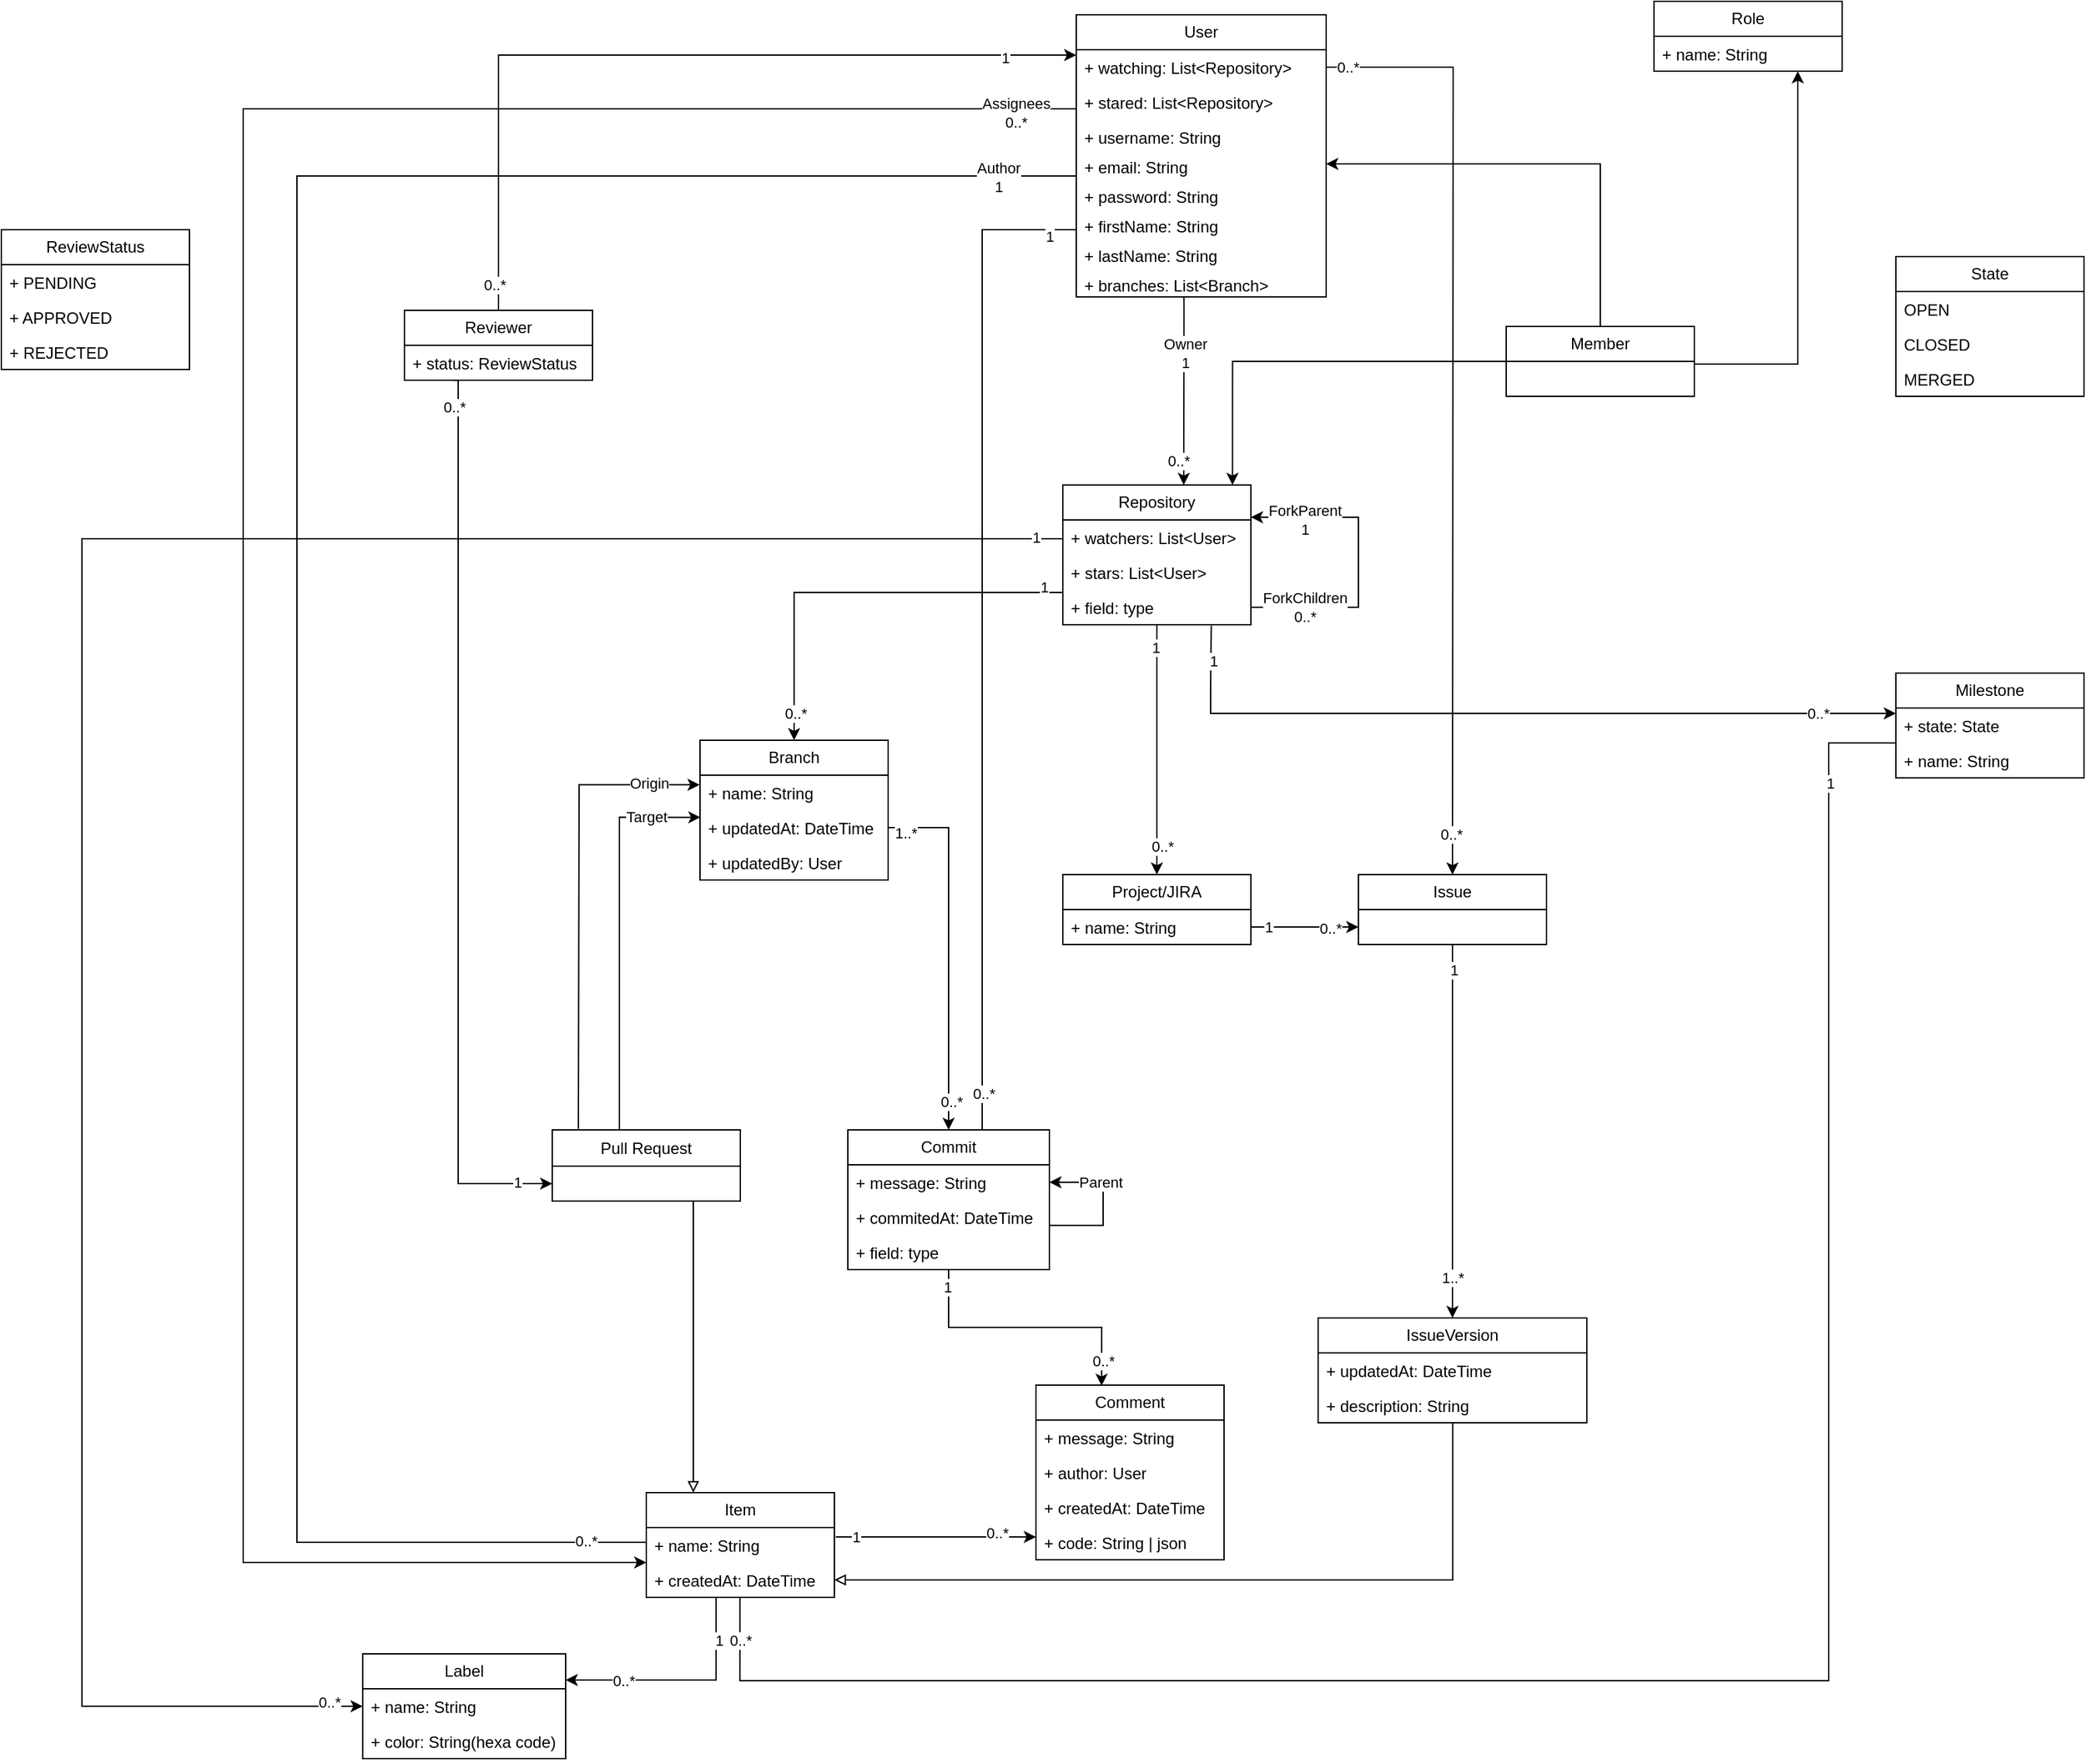 <mxfile version="22.1.3" type="device">
  <diagram name="Page-1" id="i4_U1cXqHcpWpxqeKyIZ">
    <mxGraphModel dx="2670" dy="1989" grid="1" gridSize="10" guides="1" tooltips="1" connect="1" arrows="1" fold="1" page="1" pageScale="1" pageWidth="827" pageHeight="1169" math="0" shadow="0">
      <root>
        <mxCell id="0" />
        <mxCell id="1" parent="0" />
        <mxCell id="jPxoMpEkEuvEAAqvPKsb-134" style="edgeStyle=orthogonalEdgeStyle;rounded=0;orthogonalLoop=1;jettySize=auto;html=1;entryX=0;entryY=0;entryDx=0;entryDy=0;entryPerimeter=0;" parent="1" source="jPxoMpEkEuvEAAqvPKsb-1" target="jPxoMpEkEuvEAAqvPKsb-99" edge="1">
          <mxGeometry relative="1" as="geometry">
            <Array as="points">
              <mxPoint x="-200" y="-230" />
              <mxPoint x="-200" y="852" />
            </Array>
          </mxGeometry>
        </mxCell>
        <mxCell id="jPxoMpEkEuvEAAqvPKsb-139" value="Assignees&lt;br&gt;0..*" style="edgeLabel;html=1;align=center;verticalAlign=middle;resizable=0;points=[];" parent="jPxoMpEkEuvEAAqvPKsb-134" connectable="0" vertex="1">
          <mxGeometry x="-0.954" y="3" relative="1" as="geometry">
            <mxPoint x="1" as="offset" />
          </mxGeometry>
        </mxCell>
        <mxCell id="jPxoMpEkEuvEAAqvPKsb-1" value="User" style="swimlane;fontStyle=0;childLayout=stackLayout;horizontal=1;startSize=26;fillColor=none;horizontalStack=0;resizeParent=1;resizeParentMax=0;resizeLast=0;collapsible=1;marginBottom=0;whiteSpace=wrap;html=1;" parent="1" vertex="1">
          <mxGeometry x="420" y="-300" width="186" height="210" as="geometry" />
        </mxCell>
        <mxCell id="jPxoMpEkEuvEAAqvPKsb-2" value="+ watching: List&amp;lt;Repository&amp;gt;&amp;nbsp;" style="text;strokeColor=none;fillColor=none;align=left;verticalAlign=top;spacingLeft=4;spacingRight=4;overflow=hidden;rotatable=0;points=[[0,0.5],[1,0.5]];portConstraint=eastwest;whiteSpace=wrap;html=1;" parent="jPxoMpEkEuvEAAqvPKsb-1" vertex="1">
          <mxGeometry y="26" width="186" height="26" as="geometry" />
        </mxCell>
        <mxCell id="jPxoMpEkEuvEAAqvPKsb-3" value="+ stared: List&amp;lt;Repository&amp;gt;" style="text;strokeColor=none;fillColor=none;align=left;verticalAlign=top;spacingLeft=4;spacingRight=4;overflow=hidden;rotatable=0;points=[[0,0.5],[1,0.5]];portConstraint=eastwest;whiteSpace=wrap;html=1;" parent="jPxoMpEkEuvEAAqvPKsb-1" vertex="1">
          <mxGeometry y="52" width="186" height="26" as="geometry" />
        </mxCell>
        <mxCell id="jPxoMpEkEuvEAAqvPKsb-4" value="+ username: String&lt;br&gt;" style="text;strokeColor=none;fillColor=none;align=left;verticalAlign=top;spacingLeft=4;spacingRight=4;overflow=hidden;rotatable=0;points=[[0,0.5],[1,0.5]];portConstraint=eastwest;whiteSpace=wrap;html=1;" parent="jPxoMpEkEuvEAAqvPKsb-1" vertex="1">
          <mxGeometry y="78" width="186" height="22" as="geometry" />
        </mxCell>
        <mxCell id="jPxoMpEkEuvEAAqvPKsb-163" value="+ email: String" style="text;strokeColor=none;fillColor=none;align=left;verticalAlign=top;spacingLeft=4;spacingRight=4;overflow=hidden;rotatable=0;points=[[0,0.5],[1,0.5]];portConstraint=eastwest;whiteSpace=wrap;html=1;" parent="jPxoMpEkEuvEAAqvPKsb-1" vertex="1">
          <mxGeometry y="100" width="186" height="22" as="geometry" />
        </mxCell>
        <mxCell id="jPxoMpEkEuvEAAqvPKsb-164" value="+ password: String" style="text;strokeColor=none;fillColor=none;align=left;verticalAlign=top;spacingLeft=4;spacingRight=4;overflow=hidden;rotatable=0;points=[[0,0.5],[1,0.5]];portConstraint=eastwest;whiteSpace=wrap;html=1;" parent="jPxoMpEkEuvEAAqvPKsb-1" vertex="1">
          <mxGeometry y="122" width="186" height="22" as="geometry" />
        </mxCell>
        <mxCell id="jPxoMpEkEuvEAAqvPKsb-165" value="+ firstName: String" style="text;strokeColor=none;fillColor=none;align=left;verticalAlign=top;spacingLeft=4;spacingRight=4;overflow=hidden;rotatable=0;points=[[0,0.5],[1,0.5]];portConstraint=eastwest;whiteSpace=wrap;html=1;" parent="jPxoMpEkEuvEAAqvPKsb-1" vertex="1">
          <mxGeometry y="144" width="186" height="22" as="geometry" />
        </mxCell>
        <mxCell id="jPxoMpEkEuvEAAqvPKsb-166" value="+ lastName: String" style="text;strokeColor=none;fillColor=none;align=left;verticalAlign=top;spacingLeft=4;spacingRight=4;overflow=hidden;rotatable=0;points=[[0,0.5],[1,0.5]];portConstraint=eastwest;whiteSpace=wrap;html=1;" parent="jPxoMpEkEuvEAAqvPKsb-1" vertex="1">
          <mxGeometry y="166" width="186" height="22" as="geometry" />
        </mxCell>
        <mxCell id="VpDxtrahL_nYta1oVS0N-8" value="+ branches: List&amp;lt;Branch&amp;gt;" style="text;strokeColor=none;fillColor=none;align=left;verticalAlign=top;spacingLeft=4;spacingRight=4;overflow=hidden;rotatable=0;points=[[0,0.5],[1,0.5]];portConstraint=eastwest;whiteSpace=wrap;html=1;" parent="jPxoMpEkEuvEAAqvPKsb-1" vertex="1">
          <mxGeometry y="188" width="186" height="22" as="geometry" />
        </mxCell>
        <mxCell id="jPxoMpEkEuvEAAqvPKsb-57" style="edgeStyle=orthogonalEdgeStyle;rounded=0;orthogonalLoop=1;jettySize=auto;html=1;entryX=0.5;entryY=0;entryDx=0;entryDy=0;" parent="1" source="jPxoMpEkEuvEAAqvPKsb-5" target="jPxoMpEkEuvEAAqvPKsb-53" edge="1">
          <mxGeometry relative="1" as="geometry" />
        </mxCell>
        <mxCell id="jPxoMpEkEuvEAAqvPKsb-69" value="0..*" style="edgeLabel;html=1;align=center;verticalAlign=middle;resizable=0;points=[];" parent="jPxoMpEkEuvEAAqvPKsb-57" connectable="0" vertex="1">
          <mxGeometry x="0.776" y="4" relative="1" as="geometry">
            <mxPoint as="offset" />
          </mxGeometry>
        </mxCell>
        <mxCell id="VpDxtrahL_nYta1oVS0N-3" value="1" style="edgeLabel;html=1;align=center;verticalAlign=middle;resizable=0;points=[];" parent="jPxoMpEkEuvEAAqvPKsb-57" connectable="0" vertex="1">
          <mxGeometry x="-0.823" y="-1" relative="1" as="geometry">
            <mxPoint as="offset" />
          </mxGeometry>
        </mxCell>
        <mxCell id="jPxoMpEkEuvEAAqvPKsb-75" style="edgeStyle=orthogonalEdgeStyle;rounded=0;orthogonalLoop=1;jettySize=auto;html=1;entryX=0.5;entryY=0;entryDx=0;entryDy=0;" parent="1" source="jPxoMpEkEuvEAAqvPKsb-5" target="jPxoMpEkEuvEAAqvPKsb-37" edge="1">
          <mxGeometry relative="1" as="geometry">
            <Array as="points">
              <mxPoint x="210" y="130" />
            </Array>
          </mxGeometry>
        </mxCell>
        <mxCell id="jPxoMpEkEuvEAAqvPKsb-76" value="1" style="edgeLabel;html=1;align=center;verticalAlign=middle;resizable=0;points=[];" parent="jPxoMpEkEuvEAAqvPKsb-75" connectable="0" vertex="1">
          <mxGeometry x="-0.911" y="-4" relative="1" as="geometry">
            <mxPoint as="offset" />
          </mxGeometry>
        </mxCell>
        <mxCell id="jPxoMpEkEuvEAAqvPKsb-77" value="0..*" style="edgeLabel;html=1;align=center;verticalAlign=middle;resizable=0;points=[];" parent="jPxoMpEkEuvEAAqvPKsb-75" connectable="0" vertex="1">
          <mxGeometry x="0.87" y="1" relative="1" as="geometry">
            <mxPoint as="offset" />
          </mxGeometry>
        </mxCell>
        <mxCell id="jPxoMpEkEuvEAAqvPKsb-110" style="edgeStyle=orthogonalEdgeStyle;rounded=0;orthogonalLoop=1;jettySize=auto;html=1;entryX=0;entryY=0.5;entryDx=0;entryDy=0;" parent="1" source="jPxoMpEkEuvEAAqvPKsb-5" target="jPxoMpEkEuvEAAqvPKsb-34" edge="1">
          <mxGeometry relative="1" as="geometry">
            <mxPoint x="-70" y="430" as="targetPoint" />
            <Array as="points">
              <mxPoint x="-320" y="90" />
              <mxPoint x="-320" y="959" />
            </Array>
          </mxGeometry>
        </mxCell>
        <mxCell id="VpDxtrahL_nYta1oVS0N-1" value="0..*" style="edgeLabel;html=1;align=center;verticalAlign=middle;resizable=0;points=[];" parent="jPxoMpEkEuvEAAqvPKsb-110" connectable="0" vertex="1">
          <mxGeometry x="0.972" y="3" relative="1" as="geometry">
            <mxPoint as="offset" />
          </mxGeometry>
        </mxCell>
        <mxCell id="VpDxtrahL_nYta1oVS0N-2" value="1" style="edgeLabel;html=1;align=center;verticalAlign=middle;resizable=0;points=[];" parent="jPxoMpEkEuvEAAqvPKsb-110" connectable="0" vertex="1">
          <mxGeometry x="-0.978" y="-1" relative="1" as="geometry">
            <mxPoint as="offset" />
          </mxGeometry>
        </mxCell>
        <mxCell id="jPxoMpEkEuvEAAqvPKsb-5" value="Repository" style="swimlane;fontStyle=0;childLayout=stackLayout;horizontal=1;startSize=26;fillColor=none;horizontalStack=0;resizeParent=1;resizeParentMax=0;resizeLast=0;collapsible=1;marginBottom=0;whiteSpace=wrap;html=1;" parent="1" vertex="1">
          <mxGeometry x="410" y="50" width="140" height="104" as="geometry" />
        </mxCell>
        <mxCell id="jPxoMpEkEuvEAAqvPKsb-6" value="+ watchers: List&amp;lt;User&amp;gt;" style="text;strokeColor=none;fillColor=none;align=left;verticalAlign=top;spacingLeft=4;spacingRight=4;overflow=hidden;rotatable=0;points=[[0,0.5],[1,0.5]];portConstraint=eastwest;whiteSpace=wrap;html=1;" parent="jPxoMpEkEuvEAAqvPKsb-5" vertex="1">
          <mxGeometry y="26" width="140" height="26" as="geometry" />
        </mxCell>
        <mxCell id="jPxoMpEkEuvEAAqvPKsb-7" value="+ stars: List&amp;lt;User&amp;gt;" style="text;strokeColor=none;fillColor=none;align=left;verticalAlign=top;spacingLeft=4;spacingRight=4;overflow=hidden;rotatable=0;points=[[0,0.5],[1,0.5]];portConstraint=eastwest;whiteSpace=wrap;html=1;" parent="jPxoMpEkEuvEAAqvPKsb-5" vertex="1">
          <mxGeometry y="52" width="140" height="26" as="geometry" />
        </mxCell>
        <mxCell id="jPxoMpEkEuvEAAqvPKsb-8" value="+ field: type" style="text;strokeColor=none;fillColor=none;align=left;verticalAlign=top;spacingLeft=4;spacingRight=4;overflow=hidden;rotatable=0;points=[[0,0.5],[1,0.5]];portConstraint=eastwest;whiteSpace=wrap;html=1;" parent="jPxoMpEkEuvEAAqvPKsb-5" vertex="1">
          <mxGeometry y="78" width="140" height="26" as="geometry" />
        </mxCell>
        <mxCell id="jPxoMpEkEuvEAAqvPKsb-158" style="edgeStyle=orthogonalEdgeStyle;rounded=0;orthogonalLoop=1;jettySize=auto;html=1;exitX=1;exitY=0.5;exitDx=0;exitDy=0;" parent="jPxoMpEkEuvEAAqvPKsb-5" source="jPxoMpEkEuvEAAqvPKsb-8" edge="1">
          <mxGeometry relative="1" as="geometry">
            <mxPoint x="140" y="24" as="targetPoint" />
            <Array as="points">
              <mxPoint x="220" y="91" />
              <mxPoint x="220" y="24" />
            </Array>
          </mxGeometry>
        </mxCell>
        <mxCell id="jPxoMpEkEuvEAAqvPKsb-159" value="ForkParent&lt;br&gt;1" style="edgeLabel;html=1;align=center;verticalAlign=middle;resizable=0;points=[];" parent="jPxoMpEkEuvEAAqvPKsb-158" connectable="0" vertex="1">
          <mxGeometry x="0.819" y="1" relative="1" as="geometry">
            <mxPoint x="19" y="1" as="offset" />
          </mxGeometry>
        </mxCell>
        <mxCell id="jPxoMpEkEuvEAAqvPKsb-162" value="ForkChildren&lt;br&gt;0..*" style="edgeLabel;html=1;align=center;verticalAlign=middle;resizable=0;points=[];" parent="jPxoMpEkEuvEAAqvPKsb-158" connectable="0" vertex="1">
          <mxGeometry x="-0.896" relative="1" as="geometry">
            <mxPoint x="28" as="offset" />
          </mxGeometry>
        </mxCell>
        <mxCell id="jPxoMpEkEuvEAAqvPKsb-127" style="edgeStyle=orthogonalEdgeStyle;rounded=0;orthogonalLoop=1;jettySize=auto;html=1;endArrow=none;endFill=0;" parent="1" source="jPxoMpEkEuvEAAqvPKsb-9" edge="1">
          <mxGeometry relative="1" as="geometry">
            <Array as="points">
              <mxPoint x="350" y="-140" />
              <mxPoint x="420" y="-140" />
            </Array>
            <mxPoint x="420" y="-140" as="targetPoint" />
          </mxGeometry>
        </mxCell>
        <mxCell id="jPxoMpEkEuvEAAqvPKsb-128" value="0..*" style="edgeLabel;html=1;align=center;verticalAlign=middle;resizable=0;points=[];" parent="jPxoMpEkEuvEAAqvPKsb-127" connectable="0" vertex="1">
          <mxGeometry x="-0.927" y="-1" relative="1" as="geometry">
            <mxPoint as="offset" />
          </mxGeometry>
        </mxCell>
        <mxCell id="jPxoMpEkEuvEAAqvPKsb-129" value="1" style="edgeLabel;html=1;align=center;verticalAlign=middle;resizable=0;points=[];" parent="jPxoMpEkEuvEAAqvPKsb-127" connectable="0" vertex="1">
          <mxGeometry x="0.945" y="-5" relative="1" as="geometry">
            <mxPoint as="offset" />
          </mxGeometry>
        </mxCell>
        <mxCell id="jPxoMpEkEuvEAAqvPKsb-9" value="Commit" style="swimlane;fontStyle=0;childLayout=stackLayout;horizontal=1;startSize=26;fillColor=none;horizontalStack=0;resizeParent=1;resizeParentMax=0;resizeLast=0;collapsible=1;marginBottom=0;whiteSpace=wrap;html=1;" parent="1" vertex="1">
          <mxGeometry x="250" y="530" width="150" height="104" as="geometry" />
        </mxCell>
        <mxCell id="jPxoMpEkEuvEAAqvPKsb-10" value="+ message: String" style="text;strokeColor=none;fillColor=none;align=left;verticalAlign=top;spacingLeft=4;spacingRight=4;overflow=hidden;rotatable=0;points=[[0,0.5],[1,0.5]];portConstraint=eastwest;whiteSpace=wrap;html=1;" parent="jPxoMpEkEuvEAAqvPKsb-9" vertex="1">
          <mxGeometry y="26" width="150" height="26" as="geometry" />
        </mxCell>
        <mxCell id="jPxoMpEkEuvEAAqvPKsb-92" style="edgeStyle=orthogonalEdgeStyle;rounded=0;orthogonalLoop=1;jettySize=auto;html=1;entryX=1;entryY=0.5;entryDx=0;entryDy=0;exitX=1.001;exitY=0.734;exitDx=0;exitDy=0;exitPerimeter=0;" parent="jPxoMpEkEuvEAAqvPKsb-9" source="jPxoMpEkEuvEAAqvPKsb-11" target="jPxoMpEkEuvEAAqvPKsb-10" edge="1">
          <mxGeometry relative="1" as="geometry">
            <Array as="points">
              <mxPoint x="190" y="71" />
              <mxPoint x="190" y="39" />
            </Array>
          </mxGeometry>
        </mxCell>
        <mxCell id="jPxoMpEkEuvEAAqvPKsb-93" value="Parent" style="edgeLabel;html=1;align=center;verticalAlign=middle;resizable=0;points=[];" parent="jPxoMpEkEuvEAAqvPKsb-92" connectable="0" vertex="1">
          <mxGeometry x="0.762" relative="1" as="geometry">
            <mxPoint x="24" as="offset" />
          </mxGeometry>
        </mxCell>
        <mxCell id="jPxoMpEkEuvEAAqvPKsb-11" value="+ commitedAt: DateTime" style="text;strokeColor=none;fillColor=none;align=left;verticalAlign=top;spacingLeft=4;spacingRight=4;overflow=hidden;rotatable=0;points=[[0,0.5],[1,0.5]];portConstraint=eastwest;whiteSpace=wrap;html=1;" parent="jPxoMpEkEuvEAAqvPKsb-9" vertex="1">
          <mxGeometry y="52" width="150" height="26" as="geometry" />
        </mxCell>
        <mxCell id="jPxoMpEkEuvEAAqvPKsb-12" value="+ field: type" style="text;strokeColor=none;fillColor=none;align=left;verticalAlign=top;spacingLeft=4;spacingRight=4;overflow=hidden;rotatable=0;points=[[0,0.5],[1,0.5]];portConstraint=eastwest;whiteSpace=wrap;html=1;" parent="jPxoMpEkEuvEAAqvPKsb-9" vertex="1">
          <mxGeometry y="78" width="150" height="26" as="geometry" />
        </mxCell>
        <mxCell id="jPxoMpEkEuvEAAqvPKsb-13" value="Issue" style="swimlane;fontStyle=0;childLayout=stackLayout;horizontal=1;startSize=26;fillColor=none;horizontalStack=0;resizeParent=1;resizeParentMax=0;resizeLast=0;collapsible=1;marginBottom=0;whiteSpace=wrap;html=1;" parent="1" vertex="1">
          <mxGeometry x="630" y="340" width="140" height="52" as="geometry" />
        </mxCell>
        <mxCell id="jPxoMpEkEuvEAAqvPKsb-72" style="edgeStyle=orthogonalEdgeStyle;rounded=0;orthogonalLoop=1;jettySize=auto;html=1;entryX=0.498;entryY=0.982;entryDx=0;entryDy=0;endArrow=none;endFill=0;entryPerimeter=0;" parent="1" source="jPxoMpEkEuvEAAqvPKsb-17" target="jPxoMpEkEuvEAAqvPKsb-99" edge="1">
          <mxGeometry relative="1" as="geometry">
            <Array as="points">
              <mxPoint x="980" y="242" />
              <mxPoint x="980" y="940" />
              <mxPoint x="170" y="940" />
            </Array>
            <mxPoint x="170" y="904" as="targetPoint" />
          </mxGeometry>
        </mxCell>
        <mxCell id="jPxoMpEkEuvEAAqvPKsb-73" value="1" style="edgeLabel;html=1;align=center;verticalAlign=middle;resizable=0;points=[];" parent="jPxoMpEkEuvEAAqvPKsb-72" connectable="0" vertex="1">
          <mxGeometry x="-0.902" y="1" relative="1" as="geometry">
            <mxPoint as="offset" />
          </mxGeometry>
        </mxCell>
        <mxCell id="jPxoMpEkEuvEAAqvPKsb-74" value="0..*" style="edgeLabel;html=1;align=center;verticalAlign=middle;resizable=0;points=[];" parent="jPxoMpEkEuvEAAqvPKsb-72" connectable="0" vertex="1">
          <mxGeometry x="0.85" y="-2" relative="1" as="geometry">
            <mxPoint x="-59" y="-28" as="offset" />
          </mxGeometry>
        </mxCell>
        <mxCell id="jPxoMpEkEuvEAAqvPKsb-17" value="Milestone" style="swimlane;fontStyle=0;childLayout=stackLayout;horizontal=1;startSize=26;fillColor=none;horizontalStack=0;resizeParent=1;resizeParentMax=0;resizeLast=0;collapsible=1;marginBottom=0;whiteSpace=wrap;html=1;" parent="1" vertex="1">
          <mxGeometry x="1030" y="190" width="140" height="78" as="geometry" />
        </mxCell>
        <mxCell id="jPxoMpEkEuvEAAqvPKsb-19" value="+ state: State&lt;br&gt;" style="text;strokeColor=none;fillColor=none;align=left;verticalAlign=top;spacingLeft=4;spacingRight=4;overflow=hidden;rotatable=0;points=[[0,0.5],[1,0.5]];portConstraint=eastwest;whiteSpace=wrap;html=1;" parent="jPxoMpEkEuvEAAqvPKsb-17" vertex="1">
          <mxGeometry y="26" width="140" height="26" as="geometry" />
        </mxCell>
        <mxCell id="jPxoMpEkEuvEAAqvPKsb-18" value="+ name: String" style="text;strokeColor=none;fillColor=none;align=left;verticalAlign=top;spacingLeft=4;spacingRight=4;overflow=hidden;rotatable=0;points=[[0,0.5],[1,0.5]];portConstraint=eastwest;whiteSpace=wrap;html=1;" parent="jPxoMpEkEuvEAAqvPKsb-17" vertex="1">
          <mxGeometry y="52" width="140" height="26" as="geometry" />
        </mxCell>
        <mxCell id="jPxoMpEkEuvEAAqvPKsb-84" style="edgeStyle=orthogonalEdgeStyle;rounded=0;orthogonalLoop=1;jettySize=auto;html=1;entryX=-0.002;entryY=0.274;entryDx=0;entryDy=0;exitX=0.139;exitY=-0.015;exitDx=0;exitDy=0;exitPerimeter=0;entryPerimeter=0;" parent="1" source="jPxoMpEkEuvEAAqvPKsb-21" target="jPxoMpEkEuvEAAqvPKsb-38" edge="1">
          <mxGeometry relative="1" as="geometry">
            <Array as="points">
              <mxPoint x="50" y="530" />
              <mxPoint x="50" y="530" />
              <mxPoint x="50" y="273" />
            </Array>
          </mxGeometry>
        </mxCell>
        <mxCell id="jPxoMpEkEuvEAAqvPKsb-85" value="Origin" style="edgeLabel;html=1;align=center;verticalAlign=middle;resizable=0;points=[];" parent="jPxoMpEkEuvEAAqvPKsb-84" connectable="0" vertex="1">
          <mxGeometry x="0.782" y="1" relative="1" as="geometry">
            <mxPoint as="offset" />
          </mxGeometry>
        </mxCell>
        <mxCell id="jPxoMpEkEuvEAAqvPKsb-21" value="Pull Request" style="swimlane;fontStyle=0;childLayout=stackLayout;horizontal=1;startSize=27;fillColor=none;horizontalStack=0;resizeParent=1;resizeParentMax=0;resizeLast=0;collapsible=1;marginBottom=0;whiteSpace=wrap;html=1;" parent="1" vertex="1">
          <mxGeometry x="30" y="530" width="140" height="53" as="geometry">
            <mxRectangle x="120" y="440" width="100" height="30" as="alternateBounds" />
          </mxGeometry>
        </mxCell>
        <mxCell id="jPxoMpEkEuvEAAqvPKsb-25" value="Comment" style="swimlane;fontStyle=0;childLayout=stackLayout;horizontal=1;startSize=26;fillColor=none;horizontalStack=0;resizeParent=1;resizeParentMax=0;resizeLast=0;collapsible=1;marginBottom=0;whiteSpace=wrap;html=1;" parent="1" vertex="1">
          <mxGeometry x="390" y="720" width="140" height="130" as="geometry" />
        </mxCell>
        <mxCell id="jPxoMpEkEuvEAAqvPKsb-26" value="+ message: String" style="text;strokeColor=none;fillColor=none;align=left;verticalAlign=top;spacingLeft=4;spacingRight=4;overflow=hidden;rotatable=0;points=[[0,0.5],[1,0.5]];portConstraint=eastwest;whiteSpace=wrap;html=1;" parent="jPxoMpEkEuvEAAqvPKsb-25" vertex="1">
          <mxGeometry y="26" width="140" height="26" as="geometry" />
        </mxCell>
        <mxCell id="jPxoMpEkEuvEAAqvPKsb-27" value="+ author: User" style="text;strokeColor=none;fillColor=none;align=left;verticalAlign=top;spacingLeft=4;spacingRight=4;overflow=hidden;rotatable=0;points=[[0,0.5],[1,0.5]];portConstraint=eastwest;whiteSpace=wrap;html=1;" parent="jPxoMpEkEuvEAAqvPKsb-25" vertex="1">
          <mxGeometry y="52" width="140" height="26" as="geometry" />
        </mxCell>
        <mxCell id="jPxoMpEkEuvEAAqvPKsb-28" value="+ createdAt: DateTime" style="text;strokeColor=none;fillColor=none;align=left;verticalAlign=top;spacingLeft=4;spacingRight=4;overflow=hidden;rotatable=0;points=[[0,0.5],[1,0.5]];portConstraint=eastwest;whiteSpace=wrap;html=1;" parent="jPxoMpEkEuvEAAqvPKsb-25" vertex="1">
          <mxGeometry y="78" width="140" height="26" as="geometry" />
        </mxCell>
        <mxCell id="snACBXsgZXZaStxsoj7X-1" value="+ code: String | json" style="text;strokeColor=none;fillColor=none;align=left;verticalAlign=top;spacingLeft=4;spacingRight=4;overflow=hidden;rotatable=0;points=[[0,0.5],[1,0.5]];portConstraint=eastwest;whiteSpace=wrap;html=1;" parent="jPxoMpEkEuvEAAqvPKsb-25" vertex="1">
          <mxGeometry y="104" width="140" height="26" as="geometry" />
        </mxCell>
        <mxCell id="jPxoMpEkEuvEAAqvPKsb-31" style="edgeStyle=orthogonalEdgeStyle;rounded=0;orthogonalLoop=1;jettySize=auto;html=1;entryX=0.349;entryY=0.004;entryDx=0;entryDy=0;entryPerimeter=0;" parent="1" source="jPxoMpEkEuvEAAqvPKsb-9" target="jPxoMpEkEuvEAAqvPKsb-25" edge="1">
          <mxGeometry relative="1" as="geometry" />
        </mxCell>
        <mxCell id="jPxoMpEkEuvEAAqvPKsb-111" value="0..*" style="edgeLabel;html=1;align=center;verticalAlign=middle;resizable=0;points=[];" parent="jPxoMpEkEuvEAAqvPKsb-31" connectable="0" vertex="1">
          <mxGeometry x="0.81" y="1" relative="1" as="geometry">
            <mxPoint as="offset" />
          </mxGeometry>
        </mxCell>
        <mxCell id="jPxoMpEkEuvEAAqvPKsb-112" value="1" style="edgeLabel;html=1;align=center;verticalAlign=middle;resizable=0;points=[];" parent="jPxoMpEkEuvEAAqvPKsb-31" connectable="0" vertex="1">
          <mxGeometry x="-0.882" y="-1" relative="1" as="geometry">
            <mxPoint y="1" as="offset" />
          </mxGeometry>
        </mxCell>
        <mxCell id="jPxoMpEkEuvEAAqvPKsb-32" value="Label" style="swimlane;fontStyle=0;childLayout=stackLayout;horizontal=1;startSize=26;fillColor=none;horizontalStack=0;resizeParent=1;resizeParentMax=0;resizeLast=0;collapsible=1;marginBottom=0;whiteSpace=wrap;html=1;" parent="1" vertex="1">
          <mxGeometry x="-111.07" y="920" width="151.07" height="78" as="geometry" />
        </mxCell>
        <mxCell id="jPxoMpEkEuvEAAqvPKsb-34" value="+ name: String" style="text;strokeColor=none;fillColor=none;align=left;verticalAlign=top;spacingLeft=4;spacingRight=4;overflow=hidden;rotatable=0;points=[[0,0.5],[1,0.5]];portConstraint=eastwest;whiteSpace=wrap;html=1;" parent="jPxoMpEkEuvEAAqvPKsb-32" vertex="1">
          <mxGeometry y="26" width="151.07" height="26" as="geometry" />
        </mxCell>
        <mxCell id="jPxoMpEkEuvEAAqvPKsb-35" value="+ color: String(hexa code)" style="text;strokeColor=none;fillColor=none;align=left;verticalAlign=top;spacingLeft=4;spacingRight=4;overflow=hidden;rotatable=0;points=[[0,0.5],[1,0.5]];portConstraint=eastwest;whiteSpace=wrap;html=1;" parent="jPxoMpEkEuvEAAqvPKsb-32" vertex="1">
          <mxGeometry y="52" width="151.07" height="26" as="geometry" />
        </mxCell>
        <mxCell id="jPxoMpEkEuvEAAqvPKsb-37" value="Branch" style="swimlane;fontStyle=0;childLayout=stackLayout;horizontal=1;startSize=26;fillColor=none;horizontalStack=0;resizeParent=1;resizeParentMax=0;resizeLast=0;collapsible=1;marginBottom=0;whiteSpace=wrap;html=1;" parent="1" vertex="1">
          <mxGeometry x="140" y="240" width="140" height="104" as="geometry" />
        </mxCell>
        <mxCell id="jPxoMpEkEuvEAAqvPKsb-38" value="+ name: String" style="text;strokeColor=none;fillColor=none;align=left;verticalAlign=top;spacingLeft=4;spacingRight=4;overflow=hidden;rotatable=0;points=[[0,0.5],[1,0.5]];portConstraint=eastwest;whiteSpace=wrap;html=1;" parent="jPxoMpEkEuvEAAqvPKsb-37" vertex="1">
          <mxGeometry y="26" width="140" height="26" as="geometry" />
        </mxCell>
        <mxCell id="jPxoMpEkEuvEAAqvPKsb-39" value="+ updatedAt: DateTime" style="text;strokeColor=none;fillColor=none;align=left;verticalAlign=top;spacingLeft=4;spacingRight=4;overflow=hidden;rotatable=0;points=[[0,0.5],[1,0.5]];portConstraint=eastwest;whiteSpace=wrap;html=1;" parent="jPxoMpEkEuvEAAqvPKsb-37" vertex="1">
          <mxGeometry y="52" width="140" height="26" as="geometry" />
        </mxCell>
        <mxCell id="VpDxtrahL_nYta1oVS0N-7" value="+ updatedBy: User" style="text;strokeColor=none;fillColor=none;align=left;verticalAlign=top;spacingLeft=4;spacingRight=4;overflow=hidden;rotatable=0;points=[[0,0.5],[1,0.5]];portConstraint=eastwest;whiteSpace=wrap;html=1;" parent="jPxoMpEkEuvEAAqvPKsb-37" vertex="1">
          <mxGeometry y="78" width="140" height="26" as="geometry" />
        </mxCell>
        <mxCell id="jPxoMpEkEuvEAAqvPKsb-45" value="State" style="swimlane;fontStyle=0;childLayout=stackLayout;horizontal=1;startSize=26;fillColor=none;horizontalStack=0;resizeParent=1;resizeParentMax=0;resizeLast=0;collapsible=1;marginBottom=0;whiteSpace=wrap;html=1;" parent="1" vertex="1">
          <mxGeometry x="1030" y="-120" width="140" height="104" as="geometry" />
        </mxCell>
        <mxCell id="jPxoMpEkEuvEAAqvPKsb-46" value="OPEN" style="text;strokeColor=none;fillColor=none;align=left;verticalAlign=top;spacingLeft=4;spacingRight=4;overflow=hidden;rotatable=0;points=[[0,0.5],[1,0.5]];portConstraint=eastwest;whiteSpace=wrap;html=1;" parent="jPxoMpEkEuvEAAqvPKsb-45" vertex="1">
          <mxGeometry y="26" width="140" height="26" as="geometry" />
        </mxCell>
        <mxCell id="jPxoMpEkEuvEAAqvPKsb-47" value="CLOSED" style="text;strokeColor=none;fillColor=none;align=left;verticalAlign=top;spacingLeft=4;spacingRight=4;overflow=hidden;rotatable=0;points=[[0,0.5],[1,0.5]];portConstraint=eastwest;whiteSpace=wrap;html=1;" parent="jPxoMpEkEuvEAAqvPKsb-45" vertex="1">
          <mxGeometry y="52" width="140" height="26" as="geometry" />
        </mxCell>
        <mxCell id="jPxoMpEkEuvEAAqvPKsb-48" value="MERGED" style="text;strokeColor=none;fillColor=none;align=left;verticalAlign=top;spacingLeft=4;spacingRight=4;overflow=hidden;rotatable=0;points=[[0,0.5],[1,0.5]];portConstraint=eastwest;whiteSpace=wrap;html=1;" parent="jPxoMpEkEuvEAAqvPKsb-45" vertex="1">
          <mxGeometry y="78" width="140" height="26" as="geometry" />
        </mxCell>
        <mxCell id="jPxoMpEkEuvEAAqvPKsb-52" value="" style="endArrow=classic;html=1;rounded=0;exitX=0.789;exitY=1.029;exitDx=0;exitDy=0;exitPerimeter=0;" parent="1" source="jPxoMpEkEuvEAAqvPKsb-8" edge="1">
          <mxGeometry width="50" height="50" relative="1" as="geometry">
            <mxPoint x="550" y="290" as="sourcePoint" />
            <mxPoint x="1030" y="220" as="targetPoint" />
            <Array as="points">
              <mxPoint x="520" y="200" />
              <mxPoint x="520" y="220" />
              <mxPoint x="780" y="220" />
            </Array>
          </mxGeometry>
        </mxCell>
        <mxCell id="jPxoMpEkEuvEAAqvPKsb-70" value="1" style="edgeLabel;html=1;align=center;verticalAlign=middle;resizable=0;points=[];" parent="jPxoMpEkEuvEAAqvPKsb-52" connectable="0" vertex="1">
          <mxGeometry x="-0.909" y="2" relative="1" as="geometry">
            <mxPoint as="offset" />
          </mxGeometry>
        </mxCell>
        <mxCell id="jPxoMpEkEuvEAAqvPKsb-71" value="0..*" style="edgeLabel;html=1;align=center;verticalAlign=middle;resizable=0;points=[];" parent="jPxoMpEkEuvEAAqvPKsb-52" connectable="0" vertex="1">
          <mxGeometry x="0.798" relative="1" as="geometry">
            <mxPoint as="offset" />
          </mxGeometry>
        </mxCell>
        <mxCell id="jPxoMpEkEuvEAAqvPKsb-53" value="Project/JIRA" style="swimlane;fontStyle=0;childLayout=stackLayout;horizontal=1;startSize=26;fillColor=none;horizontalStack=0;resizeParent=1;resizeParentMax=0;resizeLast=0;collapsible=1;marginBottom=0;whiteSpace=wrap;html=1;" parent="1" vertex="1">
          <mxGeometry x="410" y="340" width="140" height="52" as="geometry" />
        </mxCell>
        <mxCell id="jPxoMpEkEuvEAAqvPKsb-54" value="+ name: String" style="text;strokeColor=none;fillColor=none;align=left;verticalAlign=top;spacingLeft=4;spacingRight=4;overflow=hidden;rotatable=0;points=[[0,0.5],[1,0.5]];portConstraint=eastwest;whiteSpace=wrap;html=1;" parent="jPxoMpEkEuvEAAqvPKsb-53" vertex="1">
          <mxGeometry y="26" width="140" height="26" as="geometry" />
        </mxCell>
        <mxCell id="jPxoMpEkEuvEAAqvPKsb-62" style="edgeStyle=orthogonalEdgeStyle;rounded=0;orthogonalLoop=1;jettySize=auto;html=1;entryX=0;entryY=0.5;entryDx=0;entryDy=0;" parent="1" source="jPxoMpEkEuvEAAqvPKsb-54" edge="1">
          <mxGeometry relative="1" as="geometry">
            <mxPoint x="630" y="379" as="targetPoint" />
          </mxGeometry>
        </mxCell>
        <mxCell id="jPxoMpEkEuvEAAqvPKsb-67" value="0..*" style="edgeLabel;html=1;align=center;verticalAlign=middle;resizable=0;points=[];" parent="jPxoMpEkEuvEAAqvPKsb-62" connectable="0" vertex="1">
          <mxGeometry x="0.463" relative="1" as="geometry">
            <mxPoint as="offset" />
          </mxGeometry>
        </mxCell>
        <mxCell id="jPxoMpEkEuvEAAqvPKsb-68" value="1" style="edgeLabel;html=1;align=center;verticalAlign=middle;resizable=0;points=[];" parent="jPxoMpEkEuvEAAqvPKsb-62" connectable="0" vertex="1">
          <mxGeometry x="-0.68" relative="1" as="geometry">
            <mxPoint as="offset" />
          </mxGeometry>
        </mxCell>
        <mxCell id="jPxoMpEkEuvEAAqvPKsb-79" style="edgeStyle=orthogonalEdgeStyle;rounded=0;orthogonalLoop=1;jettySize=auto;html=1;" parent="1" source="jPxoMpEkEuvEAAqvPKsb-39" target="jPxoMpEkEuvEAAqvPKsb-9" edge="1">
          <mxGeometry relative="1" as="geometry" />
        </mxCell>
        <mxCell id="jPxoMpEkEuvEAAqvPKsb-88" value="1..*" style="edgeLabel;html=1;align=center;verticalAlign=middle;resizable=0;points=[];" parent="jPxoMpEkEuvEAAqvPKsb-79" connectable="0" vertex="1">
          <mxGeometry x="-0.903" y="-4" relative="1" as="geometry">
            <mxPoint as="offset" />
          </mxGeometry>
        </mxCell>
        <mxCell id="jPxoMpEkEuvEAAqvPKsb-89" value="0..*" style="edgeLabel;html=1;align=center;verticalAlign=middle;resizable=0;points=[];" parent="jPxoMpEkEuvEAAqvPKsb-79" connectable="0" vertex="1">
          <mxGeometry x="0.844" y="2" relative="1" as="geometry">
            <mxPoint as="offset" />
          </mxGeometry>
        </mxCell>
        <mxCell id="jPxoMpEkEuvEAAqvPKsb-83" style="edgeStyle=orthogonalEdgeStyle;rounded=0;orthogonalLoop=1;jettySize=auto;html=1;entryX=0.002;entryY=0.205;entryDx=0;entryDy=0;entryPerimeter=0;" parent="1" source="jPxoMpEkEuvEAAqvPKsb-21" target="jPxoMpEkEuvEAAqvPKsb-39" edge="1">
          <mxGeometry relative="1" as="geometry">
            <Array as="points">
              <mxPoint x="80" y="297" />
            </Array>
          </mxGeometry>
        </mxCell>
        <mxCell id="jPxoMpEkEuvEAAqvPKsb-87" value="Target" style="edgeLabel;html=1;align=center;verticalAlign=middle;resizable=0;points=[];" parent="jPxoMpEkEuvEAAqvPKsb-83" connectable="0" vertex="1">
          <mxGeometry x="0.848" y="1" relative="1" as="geometry">
            <mxPoint x="-18" as="offset" />
          </mxGeometry>
        </mxCell>
        <mxCell id="jPxoMpEkEuvEAAqvPKsb-95" style="edgeStyle=orthogonalEdgeStyle;rounded=0;orthogonalLoop=1;jettySize=auto;html=1;entryX=1;entryY=0.25;entryDx=0;entryDy=0;exitX=0.371;exitY=1;exitDx=0;exitDy=0;exitPerimeter=0;" parent="1" source="jPxoMpEkEuvEAAqvPKsb-99" target="jPxoMpEkEuvEAAqvPKsb-32" edge="1">
          <mxGeometry relative="1" as="geometry">
            <mxPoint x="151.94" y="904.988" as="sourcePoint" />
            <Array as="points" />
          </mxGeometry>
        </mxCell>
        <mxCell id="jPxoMpEkEuvEAAqvPKsb-96" value="0..*" style="edgeLabel;html=1;align=center;verticalAlign=middle;resizable=0;points=[];" parent="jPxoMpEkEuvEAAqvPKsb-95" connectable="0" vertex="1">
          <mxGeometry x="0.759" relative="1" as="geometry">
            <mxPoint x="22" as="offset" />
          </mxGeometry>
        </mxCell>
        <mxCell id="jPxoMpEkEuvEAAqvPKsb-115" value="1" style="edgeLabel;html=1;align=center;verticalAlign=middle;resizable=0;points=[];" parent="jPxoMpEkEuvEAAqvPKsb-95" connectable="0" vertex="1">
          <mxGeometry x="-0.653" y="2" relative="1" as="geometry">
            <mxPoint y="2" as="offset" />
          </mxGeometry>
        </mxCell>
        <mxCell id="jPxoMpEkEuvEAAqvPKsb-97" value="Item" style="swimlane;fontStyle=0;childLayout=stackLayout;horizontal=1;startSize=26;fillColor=none;horizontalStack=0;resizeParent=1;resizeParentMax=0;resizeLast=0;collapsible=1;marginBottom=0;whiteSpace=wrap;html=1;" parent="1" vertex="1">
          <mxGeometry x="100" y="800" width="140" height="78" as="geometry" />
        </mxCell>
        <mxCell id="jPxoMpEkEuvEAAqvPKsb-98" value="+ name: String" style="text;strokeColor=none;fillColor=none;align=left;verticalAlign=top;spacingLeft=4;spacingRight=4;overflow=hidden;rotatable=0;points=[[0,0.5],[1,0.5]];portConstraint=eastwest;whiteSpace=wrap;html=1;" parent="jPxoMpEkEuvEAAqvPKsb-97" vertex="1">
          <mxGeometry y="26" width="140" height="26" as="geometry" />
        </mxCell>
        <mxCell id="jPxoMpEkEuvEAAqvPKsb-99" value="+ createdAt: DateTime" style="text;strokeColor=none;fillColor=none;align=left;verticalAlign=top;spacingLeft=4;spacingRight=4;overflow=hidden;rotatable=0;points=[[0,0.5],[1,0.5]];portConstraint=eastwest;whiteSpace=wrap;html=1;" parent="jPxoMpEkEuvEAAqvPKsb-97" vertex="1">
          <mxGeometry y="52" width="140" height="26" as="geometry" />
        </mxCell>
        <mxCell id="jPxoMpEkEuvEAAqvPKsb-106" style="edgeStyle=orthogonalEdgeStyle;rounded=0;orthogonalLoop=1;jettySize=auto;html=1;endArrow=block;endFill=0;exitX=0.501;exitY=0.994;exitDx=0;exitDy=0;exitPerimeter=0;entryX=1;entryY=0.5;entryDx=0;entryDy=0;" parent="1" source="jPxoMpEkEuvEAAqvPKsb-177" target="jPxoMpEkEuvEAAqvPKsb-99" edge="1">
          <mxGeometry relative="1" as="geometry">
            <Array as="points">
              <mxPoint x="700" y="865" />
            </Array>
            <mxPoint x="810" y="850" as="sourcePoint" />
            <mxPoint x="240" y="891" as="targetPoint" />
          </mxGeometry>
        </mxCell>
        <mxCell id="jPxoMpEkEuvEAAqvPKsb-108" style="edgeStyle=orthogonalEdgeStyle;rounded=0;orthogonalLoop=1;jettySize=auto;html=1;entryX=0.25;entryY=0;entryDx=0;entryDy=0;endArrow=block;endFill=0;exitX=0.75;exitY=1;exitDx=0;exitDy=0;" parent="1" source="jPxoMpEkEuvEAAqvPKsb-21" target="jPxoMpEkEuvEAAqvPKsb-97" edge="1">
          <mxGeometry relative="1" as="geometry">
            <Array as="points" />
            <mxPoint x="134.72" y="661.806" as="sourcePoint" />
          </mxGeometry>
        </mxCell>
        <mxCell id="jPxoMpEkEuvEAAqvPKsb-109" style="edgeStyle=orthogonalEdgeStyle;rounded=0;orthogonalLoop=1;jettySize=auto;html=1;exitX=1.007;exitY=0.269;exitDx=0;exitDy=0;exitPerimeter=0;" parent="1" source="jPxoMpEkEuvEAAqvPKsb-98" edge="1">
          <mxGeometry relative="1" as="geometry">
            <mxPoint x="390" y="833" as="targetPoint" />
          </mxGeometry>
        </mxCell>
        <mxCell id="jPxoMpEkEuvEAAqvPKsb-113" value="0..*" style="edgeLabel;html=1;align=center;verticalAlign=middle;resizable=0;points=[];" parent="jPxoMpEkEuvEAAqvPKsb-109" connectable="0" vertex="1">
          <mxGeometry x="0.719" relative="1" as="geometry">
            <mxPoint x="-8" y="-3" as="offset" />
          </mxGeometry>
        </mxCell>
        <mxCell id="jPxoMpEkEuvEAAqvPKsb-114" value="1" style="edgeLabel;html=1;align=center;verticalAlign=middle;resizable=0;points=[];" parent="jPxoMpEkEuvEAAqvPKsb-109" connectable="0" vertex="1">
          <mxGeometry x="-0.799" relative="1" as="geometry">
            <mxPoint as="offset" />
          </mxGeometry>
        </mxCell>
        <mxCell id="jPxoMpEkEuvEAAqvPKsb-116" style="edgeStyle=orthogonalEdgeStyle;rounded=0;orthogonalLoop=1;jettySize=auto;html=1;exitX=0.431;exitY=1.009;exitDx=0;exitDy=0;exitPerimeter=0;" parent="1" source="VpDxtrahL_nYta1oVS0N-8" edge="1">
          <mxGeometry relative="1" as="geometry">
            <mxPoint x="500" y="50" as="targetPoint" />
            <Array as="points">
              <mxPoint x="500" y="-80" />
              <mxPoint x="500" y="-80" />
            </Array>
            <mxPoint x="520" y="-80" as="sourcePoint" />
          </mxGeometry>
        </mxCell>
        <mxCell id="jPxoMpEkEuvEAAqvPKsb-117" value="0..*" style="edgeLabel;html=1;align=center;verticalAlign=middle;resizable=0;points=[];" parent="jPxoMpEkEuvEAAqvPKsb-116" connectable="0" vertex="1">
          <mxGeometry x="0.739" y="-4" relative="1" as="geometry">
            <mxPoint as="offset" />
          </mxGeometry>
        </mxCell>
        <mxCell id="jPxoMpEkEuvEAAqvPKsb-118" value="Owner&lt;br&gt;1" style="edgeLabel;html=1;align=center;verticalAlign=middle;resizable=0;points=[];" parent="jPxoMpEkEuvEAAqvPKsb-116" connectable="0" vertex="1">
          <mxGeometry x="-0.747" y="1" relative="1" as="geometry">
            <mxPoint y="24" as="offset" />
          </mxGeometry>
        </mxCell>
        <mxCell id="jPxoMpEkEuvEAAqvPKsb-122" style="edgeStyle=orthogonalEdgeStyle;rounded=0;orthogonalLoop=1;jettySize=auto;html=1;entryX=0.5;entryY=0;entryDx=0;entryDy=0;" parent="1" source="jPxoMpEkEuvEAAqvPKsb-2" edge="1">
          <mxGeometry relative="1" as="geometry">
            <mxPoint x="700" y="340" as="targetPoint" />
          </mxGeometry>
        </mxCell>
        <mxCell id="VpDxtrahL_nYta1oVS0N-4" value="0..*" style="edgeLabel;html=1;align=center;verticalAlign=middle;resizable=0;points=[];" parent="jPxoMpEkEuvEAAqvPKsb-122" connectable="0" vertex="1">
          <mxGeometry x="0.914" y="-1" relative="1" as="geometry">
            <mxPoint as="offset" />
          </mxGeometry>
        </mxCell>
        <mxCell id="VpDxtrahL_nYta1oVS0N-5" value="0..*" style="edgeLabel;html=1;align=center;verticalAlign=middle;resizable=0;points=[];" parent="jPxoMpEkEuvEAAqvPKsb-122" connectable="0" vertex="1">
          <mxGeometry x="-0.956" relative="1" as="geometry">
            <mxPoint as="offset" />
          </mxGeometry>
        </mxCell>
        <mxCell id="jPxoMpEkEuvEAAqvPKsb-124" style="edgeStyle=orthogonalEdgeStyle;rounded=0;orthogonalLoop=1;jettySize=auto;html=1;endArrow=none;endFill=0;" parent="1" edge="1">
          <mxGeometry relative="1" as="geometry">
            <mxPoint x="100" y="837" as="targetPoint" />
            <mxPoint x="420" y="-180" as="sourcePoint" />
            <Array as="points">
              <mxPoint x="420" y="-180" />
              <mxPoint x="-160" y="-180" />
              <mxPoint x="-160" y="837" />
            </Array>
          </mxGeometry>
        </mxCell>
        <mxCell id="jPxoMpEkEuvEAAqvPKsb-130" value="0..*" style="edgeLabel;html=1;align=center;verticalAlign=middle;resizable=0;points=[];" parent="jPxoMpEkEuvEAAqvPKsb-124" connectable="0" vertex="1">
          <mxGeometry x="0.95" y="1" relative="1" as="geometry">
            <mxPoint x="1" as="offset" />
          </mxGeometry>
        </mxCell>
        <mxCell id="jPxoMpEkEuvEAAqvPKsb-133" value="Author&lt;br&gt;1" style="edgeLabel;html=1;align=center;verticalAlign=middle;resizable=0;points=[];" parent="jPxoMpEkEuvEAAqvPKsb-124" connectable="0" vertex="1">
          <mxGeometry x="-0.937" y="-3" relative="1" as="geometry">
            <mxPoint y="4" as="offset" />
          </mxGeometry>
        </mxCell>
        <mxCell id="jPxoMpEkEuvEAAqvPKsb-145" style="edgeStyle=orthogonalEdgeStyle;rounded=0;orthogonalLoop=1;jettySize=auto;html=1;" parent="1" source="jPxoMpEkEuvEAAqvPKsb-135" edge="1">
          <mxGeometry relative="1" as="geometry">
            <mxPoint x="420" y="-270" as="targetPoint" />
            <Array as="points">
              <mxPoint x="-10" y="-270" />
              <mxPoint x="420" y="-270" />
            </Array>
          </mxGeometry>
        </mxCell>
        <mxCell id="jPxoMpEkEuvEAAqvPKsb-147" value="1" style="edgeLabel;html=1;align=center;verticalAlign=middle;resizable=0;points=[];" parent="jPxoMpEkEuvEAAqvPKsb-145" connectable="0" vertex="1">
          <mxGeometry x="0.828" y="-2" relative="1" as="geometry">
            <mxPoint as="offset" />
          </mxGeometry>
        </mxCell>
        <mxCell id="jPxoMpEkEuvEAAqvPKsb-148" value="0..*" style="edgeLabel;html=1;align=center;verticalAlign=middle;resizable=0;points=[];" parent="jPxoMpEkEuvEAAqvPKsb-145" connectable="0" vertex="1">
          <mxGeometry x="-0.935" y="3" relative="1" as="geometry">
            <mxPoint y="1" as="offset" />
          </mxGeometry>
        </mxCell>
        <mxCell id="jPxoMpEkEuvEAAqvPKsb-135" value="Reviewer" style="swimlane;fontStyle=0;childLayout=stackLayout;horizontal=1;startSize=26;fillColor=none;horizontalStack=0;resizeParent=1;resizeParentMax=0;resizeLast=0;collapsible=1;marginBottom=0;whiteSpace=wrap;html=1;" parent="1" vertex="1">
          <mxGeometry x="-80" y="-80" width="140" height="52" as="geometry" />
        </mxCell>
        <mxCell id="jPxoMpEkEuvEAAqvPKsb-136" value="+ status: ReviewStatus" style="text;strokeColor=none;fillColor=none;align=left;verticalAlign=top;spacingLeft=4;spacingRight=4;overflow=hidden;rotatable=0;points=[[0,0.5],[1,0.5]];portConstraint=eastwest;whiteSpace=wrap;html=1;" parent="jPxoMpEkEuvEAAqvPKsb-135" vertex="1">
          <mxGeometry y="26" width="140" height="26" as="geometry" />
        </mxCell>
        <mxCell id="jPxoMpEkEuvEAAqvPKsb-146" style="edgeStyle=orthogonalEdgeStyle;rounded=0;orthogonalLoop=1;jettySize=auto;html=1;entryX=0;entryY=0.5;entryDx=0;entryDy=0;exitX=0.259;exitY=1.005;exitDx=0;exitDy=0;exitPerimeter=0;" parent="1" source="jPxoMpEkEuvEAAqvPKsb-136" edge="1">
          <mxGeometry relative="1" as="geometry">
            <mxPoint x="-40" y="-2" as="sourcePoint" />
            <Array as="points">
              <mxPoint x="-40" y="-28" />
              <mxPoint x="-40" y="570" />
            </Array>
            <mxPoint x="30" y="570" as="targetPoint" />
          </mxGeometry>
        </mxCell>
        <mxCell id="jPxoMpEkEuvEAAqvPKsb-149" value="1" style="edgeLabel;html=1;align=center;verticalAlign=middle;resizable=0;points=[];" parent="jPxoMpEkEuvEAAqvPKsb-146" connectable="0" vertex="1">
          <mxGeometry x="0.925" y="1" relative="1" as="geometry">
            <mxPoint x="-1" as="offset" />
          </mxGeometry>
        </mxCell>
        <mxCell id="jPxoMpEkEuvEAAqvPKsb-150" value="0..*" style="edgeLabel;html=1;align=center;verticalAlign=middle;resizable=0;points=[];" parent="jPxoMpEkEuvEAAqvPKsb-146" connectable="0" vertex="1">
          <mxGeometry x="-0.93" y="-3" relative="1" as="geometry">
            <mxPoint as="offset" />
          </mxGeometry>
        </mxCell>
        <mxCell id="jPxoMpEkEuvEAAqvPKsb-151" value="ReviewStatus" style="swimlane;fontStyle=0;childLayout=stackLayout;horizontal=1;startSize=26;fillColor=none;horizontalStack=0;resizeParent=1;resizeParentMax=0;resizeLast=0;collapsible=1;marginBottom=0;whiteSpace=wrap;html=1;" parent="1" vertex="1">
          <mxGeometry x="-380" y="-140" width="140" height="104" as="geometry" />
        </mxCell>
        <mxCell id="jPxoMpEkEuvEAAqvPKsb-152" value="+ PENDING" style="text;strokeColor=none;fillColor=none;align=left;verticalAlign=top;spacingLeft=4;spacingRight=4;overflow=hidden;rotatable=0;points=[[0,0.5],[1,0.5]];portConstraint=eastwest;whiteSpace=wrap;html=1;" parent="jPxoMpEkEuvEAAqvPKsb-151" vertex="1">
          <mxGeometry y="26" width="140" height="26" as="geometry" />
        </mxCell>
        <mxCell id="jPxoMpEkEuvEAAqvPKsb-153" value="+ APPROVED" style="text;strokeColor=none;fillColor=none;align=left;verticalAlign=top;spacingLeft=4;spacingRight=4;overflow=hidden;rotatable=0;points=[[0,0.5],[1,0.5]];portConstraint=eastwest;whiteSpace=wrap;html=1;" parent="jPxoMpEkEuvEAAqvPKsb-151" vertex="1">
          <mxGeometry y="52" width="140" height="26" as="geometry" />
        </mxCell>
        <mxCell id="jPxoMpEkEuvEAAqvPKsb-154" value="+ REJECTED" style="text;strokeColor=none;fillColor=none;align=left;verticalAlign=top;spacingLeft=4;spacingRight=4;overflow=hidden;rotatable=0;points=[[0,0.5],[1,0.5]];portConstraint=eastwest;whiteSpace=wrap;html=1;" parent="jPxoMpEkEuvEAAqvPKsb-151" vertex="1">
          <mxGeometry y="78" width="140" height="26" as="geometry" />
        </mxCell>
        <mxCell id="jPxoMpEkEuvEAAqvPKsb-167" value="IssueVersion" style="swimlane;fontStyle=0;childLayout=stackLayout;horizontal=1;startSize=26;fillColor=none;horizontalStack=0;resizeParent=1;resizeParentMax=0;resizeLast=0;collapsible=1;marginBottom=0;whiteSpace=wrap;html=1;" parent="1" vertex="1">
          <mxGeometry x="600" y="670" width="200" height="78" as="geometry" />
        </mxCell>
        <mxCell id="jPxoMpEkEuvEAAqvPKsb-169" value="+ updatedAt: DateTime" style="text;strokeColor=none;fillColor=none;align=left;verticalAlign=top;spacingLeft=4;spacingRight=4;overflow=hidden;rotatable=0;points=[[0,0.5],[1,0.5]];portConstraint=eastwest;whiteSpace=wrap;html=1;" parent="jPxoMpEkEuvEAAqvPKsb-167" vertex="1">
          <mxGeometry y="26" width="200" height="26" as="geometry" />
        </mxCell>
        <mxCell id="jPxoMpEkEuvEAAqvPKsb-177" value="+ description: String" style="text;strokeColor=none;fillColor=none;align=left;verticalAlign=top;spacingLeft=4;spacingRight=4;overflow=hidden;rotatable=0;points=[[0,0.5],[1,0.5]];portConstraint=eastwest;whiteSpace=wrap;html=1;" parent="jPxoMpEkEuvEAAqvPKsb-167" vertex="1">
          <mxGeometry y="52" width="200" height="26" as="geometry" />
        </mxCell>
        <mxCell id="jPxoMpEkEuvEAAqvPKsb-172" style="edgeStyle=orthogonalEdgeStyle;rounded=0;orthogonalLoop=1;jettySize=auto;html=1;entryX=0.5;entryY=0;entryDx=0;entryDy=0;" parent="1" source="jPxoMpEkEuvEAAqvPKsb-13" target="jPxoMpEkEuvEAAqvPKsb-167" edge="1">
          <mxGeometry relative="1" as="geometry" />
        </mxCell>
        <mxCell id="jPxoMpEkEuvEAAqvPKsb-174" value="1..*" style="edgeLabel;html=1;align=center;verticalAlign=middle;resizable=0;points=[];" parent="jPxoMpEkEuvEAAqvPKsb-172" connectable="0" vertex="1">
          <mxGeometry x="0.466" relative="1" as="geometry">
            <mxPoint y="44" as="offset" />
          </mxGeometry>
        </mxCell>
        <mxCell id="jPxoMpEkEuvEAAqvPKsb-175" value="1" style="edgeLabel;html=1;align=center;verticalAlign=middle;resizable=0;points=[];" parent="jPxoMpEkEuvEAAqvPKsb-172" connectable="0" vertex="1">
          <mxGeometry x="-0.666" y="1" relative="1" as="geometry">
            <mxPoint y="-28" as="offset" />
          </mxGeometry>
        </mxCell>
        <mxCell id="jPxoMpEkEuvEAAqvPKsb-178" value="Role" style="swimlane;fontStyle=0;childLayout=stackLayout;horizontal=1;startSize=26;fillColor=none;horizontalStack=0;resizeParent=1;resizeParentMax=0;resizeLast=0;collapsible=1;marginBottom=0;whiteSpace=wrap;html=1;" parent="1" vertex="1">
          <mxGeometry x="850" y="-310" width="140" height="52" as="geometry" />
        </mxCell>
        <mxCell id="jPxoMpEkEuvEAAqvPKsb-179" value="+ name: String" style="text;strokeColor=none;fillColor=none;align=left;verticalAlign=top;spacingLeft=4;spacingRight=4;overflow=hidden;rotatable=0;points=[[0,0.5],[1,0.5]];portConstraint=eastwest;whiteSpace=wrap;html=1;" parent="jPxoMpEkEuvEAAqvPKsb-178" vertex="1">
          <mxGeometry y="26" width="140" height="26" as="geometry" />
        </mxCell>
        <mxCell id="jPxoMpEkEuvEAAqvPKsb-186" style="edgeStyle=orthogonalEdgeStyle;rounded=0;orthogonalLoop=1;jettySize=auto;html=1;" parent="1" source="jPxoMpEkEuvEAAqvPKsb-182" target="jPxoMpEkEuvEAAqvPKsb-163" edge="1">
          <mxGeometry relative="1" as="geometry" />
        </mxCell>
        <mxCell id="jPxoMpEkEuvEAAqvPKsb-182" value="Member&lt;br&gt;" style="swimlane;fontStyle=0;childLayout=stackLayout;horizontal=1;startSize=26;fillColor=none;horizontalStack=0;resizeParent=1;resizeParentMax=0;resizeLast=0;collapsible=1;marginBottom=0;whiteSpace=wrap;html=1;" parent="1" vertex="1">
          <mxGeometry x="740" y="-68" width="140" height="52" as="geometry" />
        </mxCell>
        <mxCell id="jPxoMpEkEuvEAAqvPKsb-187" style="edgeStyle=orthogonalEdgeStyle;rounded=0;orthogonalLoop=1;jettySize=auto;html=1;entryX=0.902;entryY=0;entryDx=0;entryDy=0;entryPerimeter=0;exitX=0;exitY=0.5;exitDx=0;exitDy=0;" parent="1" source="jPxoMpEkEuvEAAqvPKsb-182" target="jPxoMpEkEuvEAAqvPKsb-5" edge="1">
          <mxGeometry relative="1" as="geometry">
            <mxPoint x="740" y="-51" as="sourcePoint" />
          </mxGeometry>
        </mxCell>
        <mxCell id="jPxoMpEkEuvEAAqvPKsb-188" style="edgeStyle=orthogonalEdgeStyle;rounded=0;orthogonalLoop=1;jettySize=auto;html=1;" parent="1" target="jPxoMpEkEuvEAAqvPKsb-179" edge="1">
          <mxGeometry relative="1" as="geometry">
            <mxPoint x="880" y="-40" as="sourcePoint" />
            <Array as="points">
              <mxPoint x="957" y="-40" />
            </Array>
            <mxPoint x="956.96" y="-205.012" as="targetPoint" />
          </mxGeometry>
        </mxCell>
      </root>
    </mxGraphModel>
  </diagram>
</mxfile>
